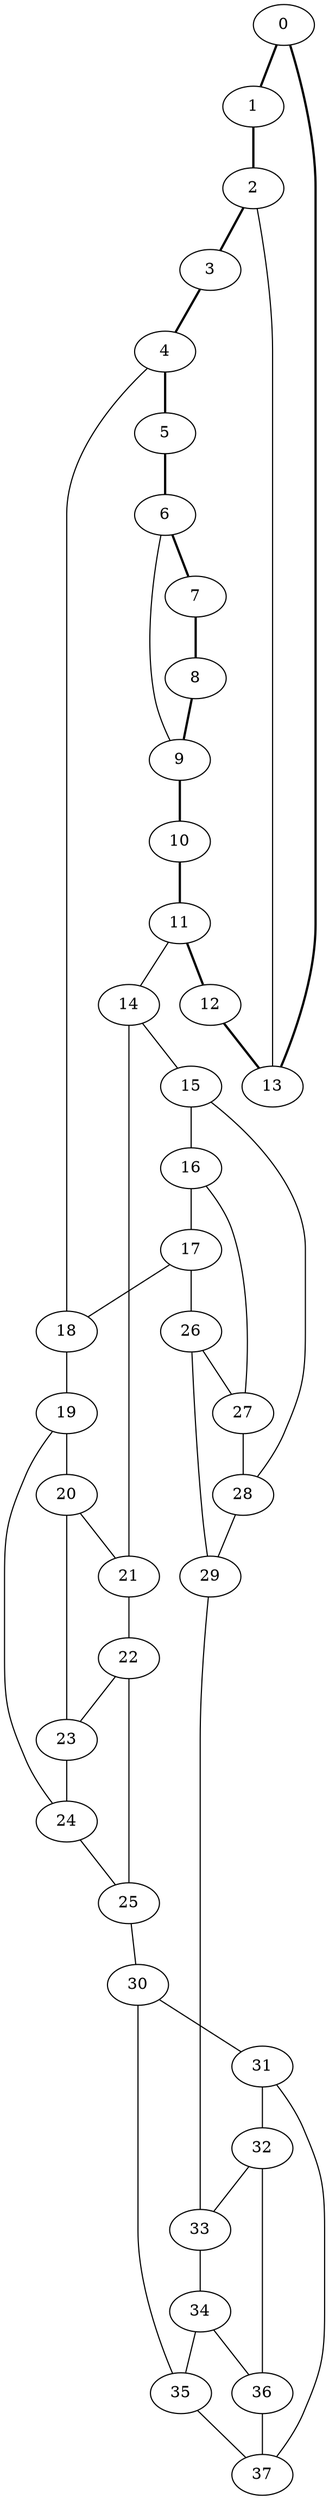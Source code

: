 //Inside of this graph isn't 3-connected
graph G {
0 [ pos = " 9.50,0.00!" ];
0 -- 1[style=bold];
0 -- 13[style=bold];
1 [ pos = " 8.56,4.12!" ];
1 -- 2[style=bold];
2 [ pos = " 5.92,7.43!" ];
2 -- 3[style=bold];
2 -- 13;
3 [ pos = " 2.11,9.26!" ];
3 -- 4[style=bold];
4 [ pos = " -2.11,9.26!" ];
4 -- 5[style=bold];
4 -- 18;
5 [ pos = " -5.92,7.43!" ];
5 -- 6[style=bold];
6 [ pos = " -8.56,4.12!" ];
6 -- 7[style=bold];
6 -- 9;
7 [ pos = " -9.50,0.00!" ];
7 -- 8[style=bold];
8 [ pos = " -8.56,-4.12!" ];
8 -- 9[style=bold];
9 [ pos = " -5.92,-7.43!" ];
9 -- 10[style=bold];
10 [ pos = " -2.11,-9.26!" ];
10 -- 11[style=bold];
11 [ pos = " 2.11,-9.26!" ];
11 -- 12[style=bold];
11 -- 14;
12 [ pos = " 5.92,-7.43!" ];
12 -- 13[style=bold];
13 [ pos = " 8.56,-4.12!" ];
14 -- 15;
14 -- 21;
15 -- 16;
15 -- 28;
16 -- 17;
16 -- 27;
17 -- 18;
17 -- 26;
18 -- 19;
19 -- 20;
19 -- 24;
20 -- 21;
20 -- 23;
21 -- 22;
22 -- 23;
22 -- 25;
23 -- 24;
24 -- 25;
25 -- 30;
26 -- 27;
26 -- 29;
27 -- 28;
28 -- 29;
29 -- 33;
30 -- 31;
30 -- 35;
31 -- 32;
31 -- 37;
32 -- 33;
32 -- 36;
33 -- 34;
34 -- 35;
34 -- 36;
35 -- 37;
36 -- 37;
}
